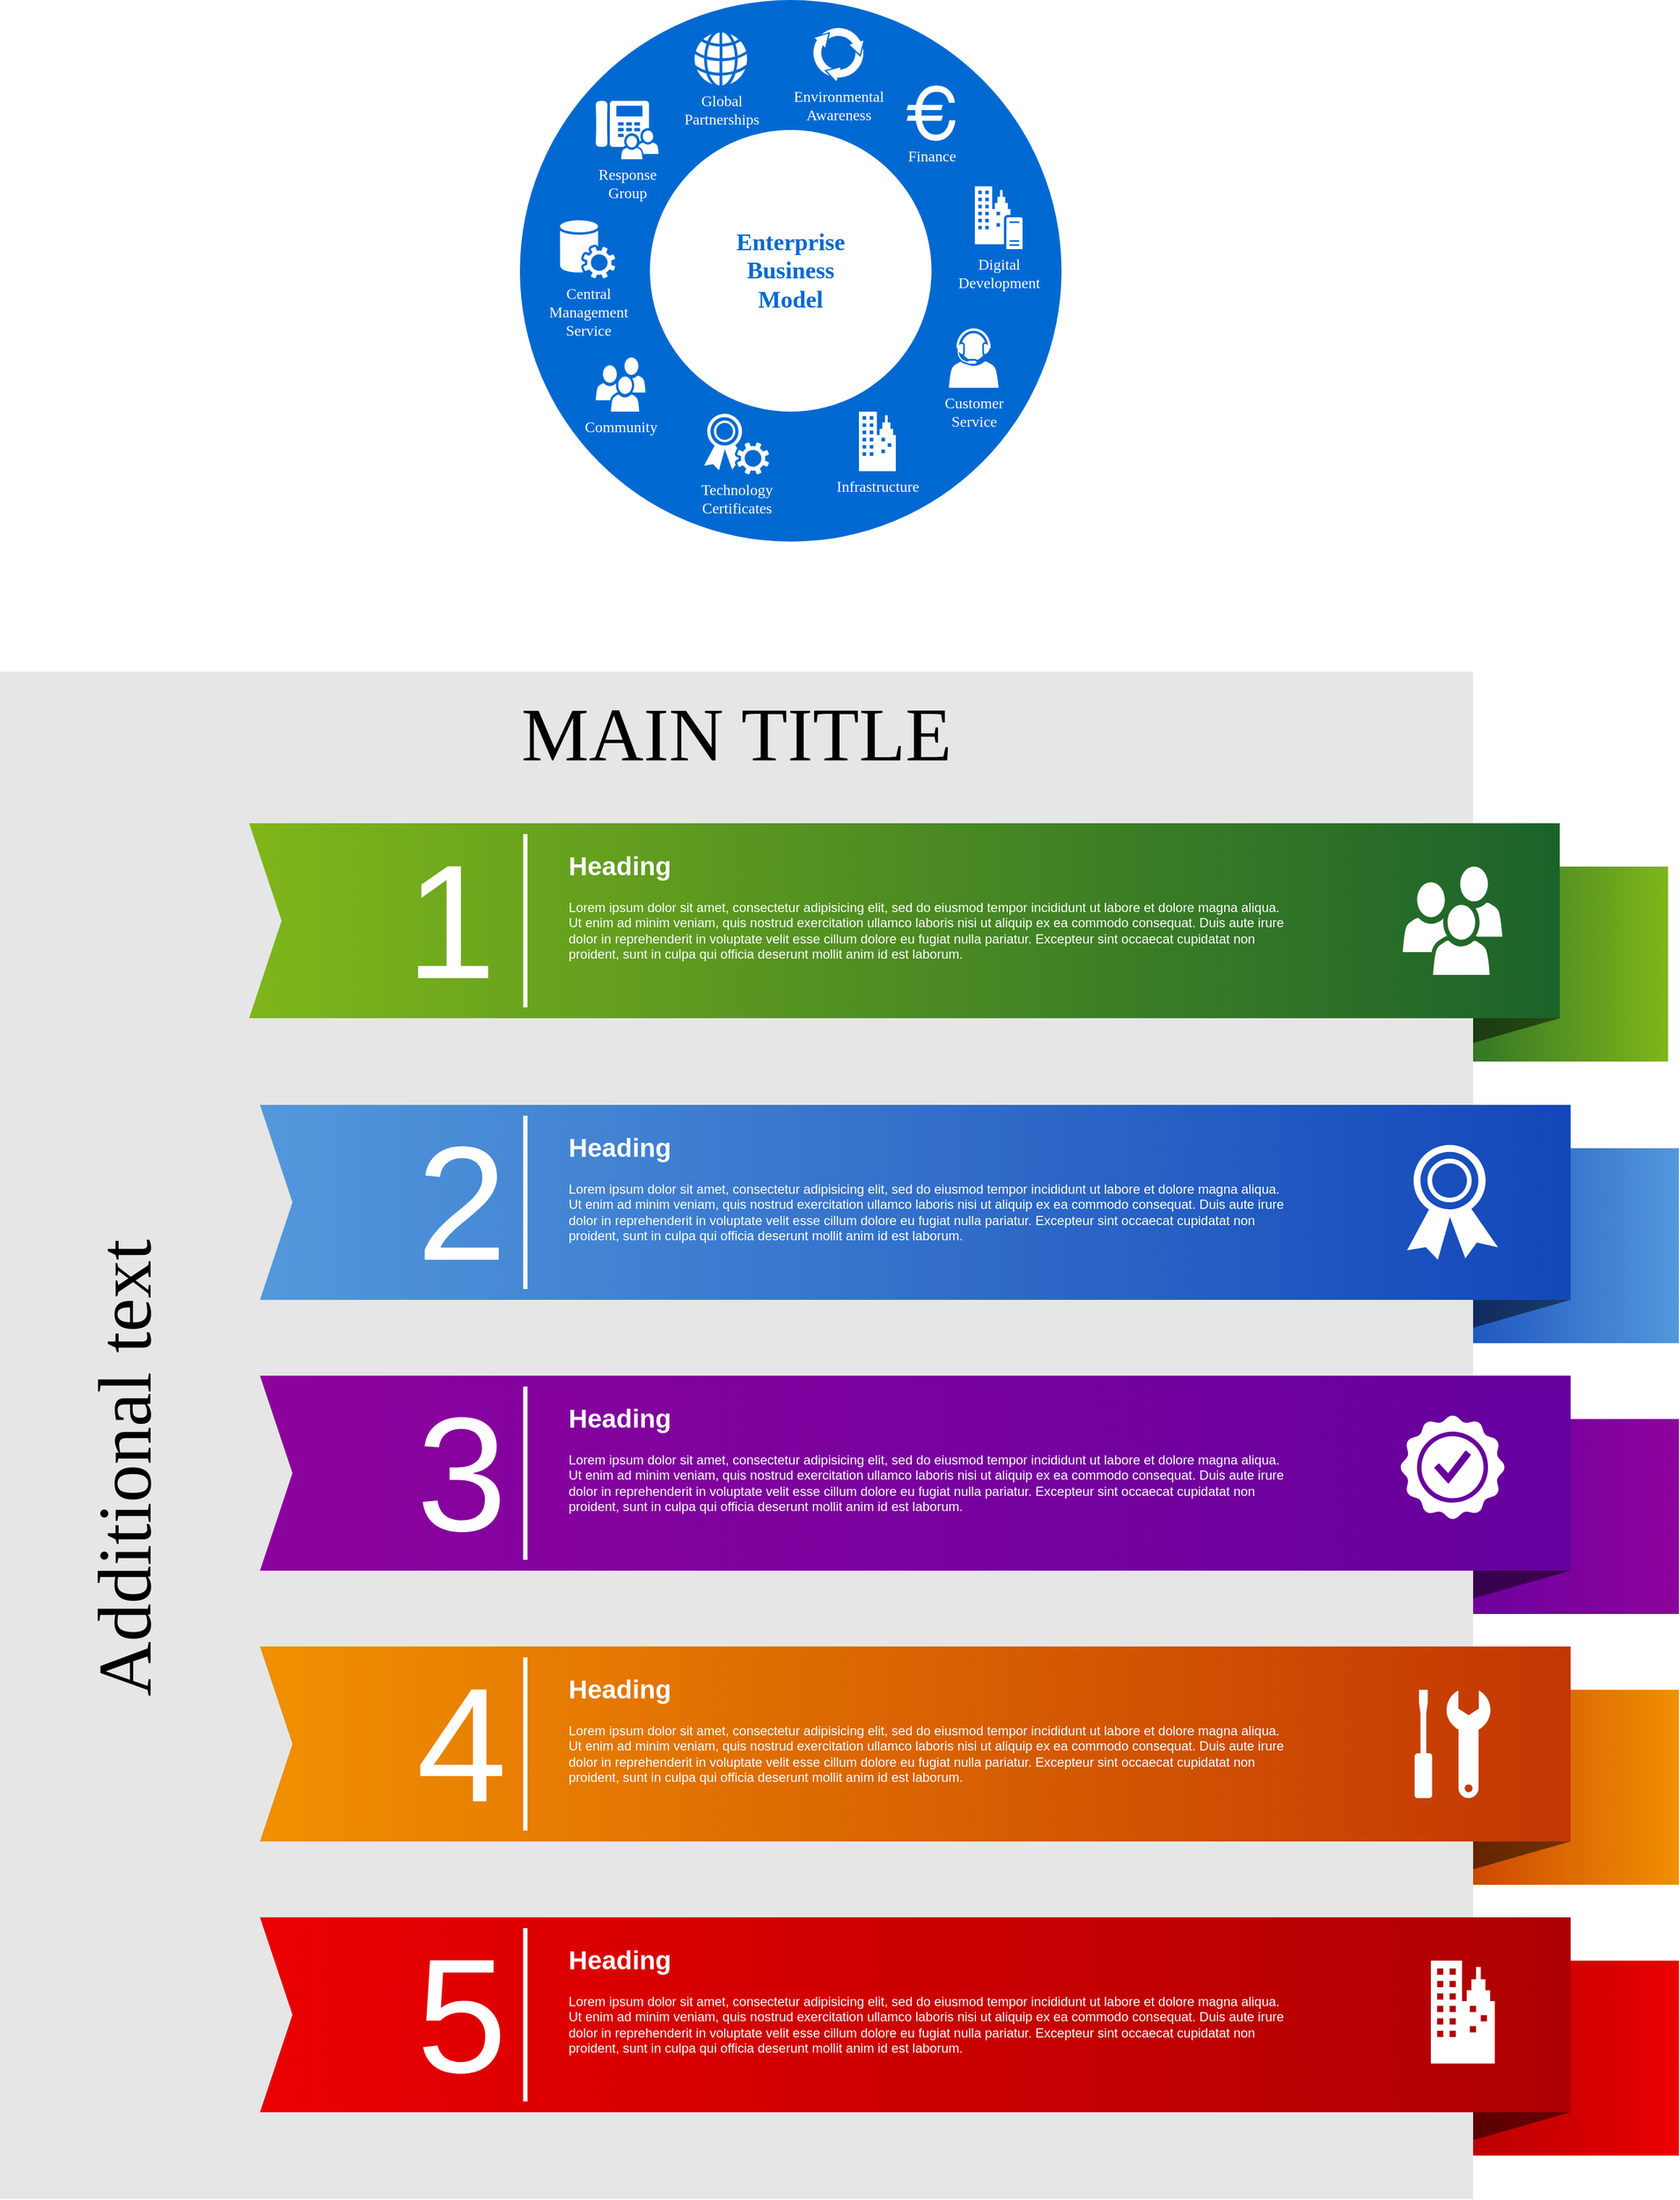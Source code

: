 <mxfile version="18.2.0" type="github">
  <diagram id="8YnZeBC7hz3DKTZKV3SI" name="Page-1">
    <mxGraphModel dx="1662" dy="762" grid="1" gridSize="10" guides="1" tooltips="1" connect="1" arrows="1" fold="1" page="1" pageScale="1" pageWidth="1600" pageHeight="900" math="0" shadow="0">
      <root>
        <mxCell id="0" />
        <mxCell id="1" parent="0" />
        <mxCell id="0U3BDuoGzoeypf5nkwV5-1" value="" style="ellipse;whiteSpace=wrap;html=1;rounded=0;shadow=0;comic=0;strokeWidth=1;fontFamily=Verdana;fontSize=14;strokeColor=none;fillColor=#0069D1;" vertex="1" parent="1">
          <mxGeometry x="480" y="80" width="500" height="500" as="geometry" />
        </mxCell>
        <mxCell id="0U3BDuoGzoeypf5nkwV5-2" value="Enterprise&lt;div&gt;Business&lt;/div&gt;&lt;div&gt;Model&lt;/div&gt;" style="ellipse;whiteSpace=wrap;html=1;rounded=0;shadow=0;comic=0;strokeWidth=1;fontFamily=Verdana;fontSize=22;strokeColor=none;fillColor=#ffffff;fontColor=#0069D1;fontStyle=1" vertex="1" parent="1">
          <mxGeometry x="600" y="200" width="260" height="260" as="geometry" />
        </mxCell>
        <mxCell id="0U3BDuoGzoeypf5nkwV5-3" value="Community" style="shadow=0;dashed=0;html=1;strokeColor=none;fillColor=#ffffff;labelPosition=center;verticalLabelPosition=bottom;verticalAlign=top;shape=mxgraph.office.users.users;rounded=0;comic=0;fontFamily=Verdana;fontSize=14;fontColor=#FFFFFF;" vertex="1" parent="1">
          <mxGeometry x="550" y="410" width="46" height="50" as="geometry" />
        </mxCell>
        <mxCell id="0U3BDuoGzoeypf5nkwV5-4" value="Customer&lt;div&gt;Service&lt;/div&gt;" style="shadow=0;dashed=0;html=1;strokeColor=none;fillColor=#ffffff;labelPosition=center;verticalLabelPosition=bottom;verticalAlign=top;shape=mxgraph.office.users.call_center_agent;rounded=0;comic=0;fontFamily=Verdana;fontSize=14;fontColor=#FFFFFF;" vertex="1" parent="1">
          <mxGeometry x="876" y="383" width="46" height="55" as="geometry" />
        </mxCell>
        <mxCell id="0U3BDuoGzoeypf5nkwV5-5" value="Response&lt;div&gt;Group&lt;/div&gt;" style="shadow=0;dashed=0;html=1;strokeColor=none;fillColor=#ffffff;labelPosition=center;verticalLabelPosition=bottom;verticalAlign=top;shape=mxgraph.office.users.response_group;rounded=0;comic=0;fontFamily=Verdana;fontSize=14;fontColor=#FFFFFF;" vertex="1" parent="1">
          <mxGeometry x="550" y="173" width="58" height="54" as="geometry" />
        </mxCell>
        <mxCell id="0U3BDuoGzoeypf5nkwV5-6" value="Central&lt;div&gt;Management&lt;/div&gt;&lt;div&gt;Service&lt;/div&gt;" style="shadow=0;dashed=0;html=1;strokeColor=none;fillColor=#ffffff;labelPosition=center;verticalLabelPosition=bottom;verticalAlign=top;shape=mxgraph.office.services.central_management_service;rounded=0;comic=0;fontFamily=Verdana;fontSize=14;fontColor=#FFFFFF;" vertex="1" parent="1">
          <mxGeometry x="517" y="283" width="51" height="54" as="geometry" />
        </mxCell>
        <mxCell id="0U3BDuoGzoeypf5nkwV5-7" value="Digital&lt;div&gt;Development&lt;/div&gt;" style="shadow=0;dashed=0;html=1;strokeColor=none;fillColor=#ffffff;labelPosition=center;verticalLabelPosition=bottom;verticalAlign=top;shape=mxgraph.office.servers.on_premises_server;rounded=0;comic=0;fontFamily=Verdana;fontSize=14;fontColor=#FFFFFF;" vertex="1" parent="1">
          <mxGeometry x="900" y="252" width="44" height="58" as="geometry" />
        </mxCell>
        <mxCell id="0U3BDuoGzoeypf5nkwV5-8" value="Technology&lt;div&gt;Certificates&lt;/div&gt;" style="shadow=0;dashed=0;html=1;strokeColor=none;fillColor=#ffffff;labelPosition=center;verticalLabelPosition=bottom;verticalAlign=top;shape=mxgraph.office.security.token_service;rounded=0;comic=0;fontFamily=Verdana;fontSize=14;fontColor=#FFFFFF;" vertex="1" parent="1">
          <mxGeometry x="650" y="462" width="60" height="56" as="geometry" />
        </mxCell>
        <mxCell id="0U3BDuoGzoeypf5nkwV5-9" value="Infrastructure" style="shadow=0;dashed=0;html=1;strokeColor=none;fillColor=#ffffff;labelPosition=center;verticalLabelPosition=bottom;verticalAlign=top;shape=mxgraph.office.concepts.on_premises;rounded=0;comic=0;fontFamily=Verdana;fontSize=14;fontColor=#FFFFFF;" vertex="1" parent="1">
          <mxGeometry x="793" y="460" width="34" height="55" as="geometry" />
        </mxCell>
        <mxCell id="0U3BDuoGzoeypf5nkwV5-10" value="Global&lt;div&gt;Partnerships&lt;/div&gt;" style="shadow=0;dashed=0;html=1;strokeColor=none;fillColor=#ffffff;labelPosition=center;verticalLabelPosition=bottom;verticalAlign=top;shape=mxgraph.office.concepts.globe_internet;rounded=0;comic=0;fontFamily=Verdana;fontSize=14;fontColor=#FFFFFF;" vertex="1" parent="1">
          <mxGeometry x="641" y="110" width="49" height="49" as="geometry" />
        </mxCell>
        <mxCell id="0U3BDuoGzoeypf5nkwV5-11" value="Environmental&lt;div&gt;Awareness&lt;/div&gt;" style="shadow=0;dashed=0;html=1;strokeColor=none;shape=mxgraph.mscae.general.continuous_cycle;fillColor=#ffffff;rounded=0;comic=0;fontFamily=Verdana;fontSize=14;fontColor=#FFFFFF;verticalAlign=top;labelPosition=center;verticalLabelPosition=bottom;align=center;" vertex="1" parent="1">
          <mxGeometry x="750" y="105" width="48" height="50" as="geometry" />
        </mxCell>
        <mxCell id="0U3BDuoGzoeypf5nkwV5-12" value="Finance" style="shape=mxgraph.signs.travel.euro;html=1;fillColor=#ffffff;strokeColor=none;verticalLabelPosition=bottom;verticalAlign=top;align=center;rounded=0;shadow=0;dashed=0;comic=0;fontFamily=Verdana;fontSize=14;fontColor=#FFFFFF;" vertex="1" parent="1">
          <mxGeometry x="837" y="159" width="45" height="51" as="geometry" />
        </mxCell>
        <mxCell id="0U3BDuoGzoeypf5nkwV5-13" value="" style="whiteSpace=wrap;html=1;rounded=0;shadow=0;dashed=0;strokeWidth=1;fontFamily=Tahoma;fontSize=10;fontColor=#FFFFFF;strokeColor=none;fillColor=#7FB61A;gradientColor=#1B622A;gradientDirection=west;" vertex="1" parent="1">
          <mxGeometry x="1300" y="880" width="240" height="180" as="geometry" />
        </mxCell>
        <mxCell id="0U3BDuoGzoeypf5nkwV5-14" value="" style="verticalLabelPosition=bottom;verticalAlign=top;html=1;strokeWidth=1;shape=mxgraph.basic.orthogonal_triangle;rounded=0;shadow=0;dashed=0;fontFamily=Tahoma;fontSize=10;fontColor=#FFFFFF;flipV=1;fillColor=#000000;strokeColor=none;opacity=50;" vertex="1" parent="1">
          <mxGeometry x="1300" y="1020" width="140" height="40" as="geometry" />
        </mxCell>
        <mxCell id="0U3BDuoGzoeypf5nkwV5-15" value="" style="whiteSpace=wrap;html=1;rounded=0;shadow=0;dashed=0;strokeWidth=1;fontFamily=Tahoma;fontSize=10;fontColor=#FFFFFF;strokeColor=none;fillColor=#5398DB;gradientColor=#1247B9;gradientDirection=west;" vertex="1" parent="1">
          <mxGeometry x="1310" y="1140" width="240" height="180" as="geometry" />
        </mxCell>
        <mxCell id="0U3BDuoGzoeypf5nkwV5-16" value="" style="verticalLabelPosition=bottom;verticalAlign=top;html=1;strokeWidth=1;shape=mxgraph.basic.orthogonal_triangle;rounded=0;shadow=0;dashed=0;fontFamily=Tahoma;fontSize=10;fontColor=#FFFFFF;flipV=1;fillColor=#000000;strokeColor=none;opacity=50;" vertex="1" parent="1">
          <mxGeometry x="1310" y="1280" width="140" height="40" as="geometry" />
        </mxCell>
        <mxCell id="0U3BDuoGzoeypf5nkwV5-17" value="" style="whiteSpace=wrap;html=1;rounded=0;shadow=0;dashed=0;strokeWidth=1;fontFamily=Tahoma;fontSize=10;fontColor=#FFFFFF;strokeColor=none;fillColor=#8D029D;gradientColor=#65009E;gradientDirection=west;" vertex="1" parent="1">
          <mxGeometry x="1310" y="1390" width="240" height="180" as="geometry" />
        </mxCell>
        <mxCell id="0U3BDuoGzoeypf5nkwV5-18" value="" style="verticalLabelPosition=bottom;verticalAlign=top;html=1;strokeWidth=1;shape=mxgraph.basic.orthogonal_triangle;rounded=0;shadow=0;dashed=0;fontFamily=Tahoma;fontSize=10;fontColor=#FFFFFF;flipV=1;fillColor=#000000;strokeColor=none;opacity=50;" vertex="1" parent="1">
          <mxGeometry x="1310" y="1530" width="140" height="40" as="geometry" />
        </mxCell>
        <mxCell id="0U3BDuoGzoeypf5nkwV5-19" value="" style="whiteSpace=wrap;html=1;rounded=0;shadow=0;dashed=0;strokeWidth=1;fontFamily=Tahoma;fontSize=10;fontColor=#FFFFFF;strokeColor=none;fillColor=#F19001;gradientColor=#C23603;gradientDirection=west;" vertex="1" parent="1">
          <mxGeometry x="1310" y="1640" width="240" height="180" as="geometry" />
        </mxCell>
        <mxCell id="0U3BDuoGzoeypf5nkwV5-20" value="" style="verticalLabelPosition=bottom;verticalAlign=top;html=1;strokeWidth=1;shape=mxgraph.basic.orthogonal_triangle;rounded=0;shadow=0;dashed=0;fontFamily=Tahoma;fontSize=10;fontColor=#FFFFFF;flipV=1;fillColor=#000000;strokeColor=none;opacity=50;" vertex="1" parent="1">
          <mxGeometry x="1310" y="1780" width="140" height="40" as="geometry" />
        </mxCell>
        <mxCell id="0U3BDuoGzoeypf5nkwV5-21" value="" style="whiteSpace=wrap;html=1;rounded=0;shadow=0;dashed=0;strokeWidth=1;fontFamily=Tahoma;fontSize=10;fontColor=#FFFFFF;strokeColor=none;fillColor=#EA0001;gradientColor=#AD0002;gradientDirection=west;" vertex="1" parent="1">
          <mxGeometry x="1310" y="1890" width="240" height="180" as="geometry" />
        </mxCell>
        <mxCell id="0U3BDuoGzoeypf5nkwV5-22" value="" style="verticalLabelPosition=bottom;verticalAlign=top;html=1;strokeWidth=1;shape=mxgraph.basic.orthogonal_triangle;rounded=0;shadow=0;dashed=0;fontFamily=Tahoma;fontSize=10;fontColor=#FFFFFF;flipV=1;fillColor=#000000;strokeColor=none;opacity=50;" vertex="1" parent="1">
          <mxGeometry x="1310" y="2030" width="140" height="40" as="geometry" />
        </mxCell>
        <mxCell id="0U3BDuoGzoeypf5nkwV5-23" value="MAIN TITLE" style="whiteSpace=wrap;html=1;rounded=0;shadow=0;dashed=0;strokeWidth=1;fillColor=#E6E6E6;fontFamily=Verdana;fontSize=70;strokeColor=none;verticalAlign=top;spacingTop=10;" vertex="1" parent="1">
          <mxGeometry y="700" width="1360" height="1410" as="geometry" />
        </mxCell>
        <mxCell id="0U3BDuoGzoeypf5nkwV5-24" value="" style="html=1;shadow=0;dashed=0;align=center;verticalAlign=middle;shape=mxgraph.arrows2.arrow;dy=0;dx=0;notch=30;rounded=0;strokeColor=none;strokeWidth=1;fillColor=#7FB61A;fontFamily=Tahoma;fontSize=10;fontColor=#FFFFFF;gradientColor=#1B622A;gradientDirection=east;" vertex="1" parent="1">
          <mxGeometry x="230" y="840" width="1210" height="180" as="geometry" />
        </mxCell>
        <mxCell id="0U3BDuoGzoeypf5nkwV5-25" value="" style="html=1;shadow=0;dashed=0;align=center;verticalAlign=middle;shape=mxgraph.arrows2.arrow;dy=0;dx=0;notch=30;rounded=0;strokeColor=none;strokeWidth=1;fillColor=#5398DB;fontFamily=Tahoma;fontSize=10;fontColor=#FFFFFF;gradientColor=#1247B9;gradientDirection=east;" vertex="1" parent="1">
          <mxGeometry x="240" y="1100" width="1210" height="180" as="geometry" />
        </mxCell>
        <mxCell id="0U3BDuoGzoeypf5nkwV5-26" value="" style="html=1;shadow=0;dashed=0;align=center;verticalAlign=middle;shape=mxgraph.arrows2.arrow;dy=0;dx=0;notch=30;rounded=0;strokeColor=none;strokeWidth=1;fillColor=#8D029D;fontFamily=Tahoma;fontSize=10;fontColor=#FFFFFF;gradientColor=#65009E;gradientDirection=east;" vertex="1" parent="1">
          <mxGeometry x="240" y="1350" width="1210" height="180" as="geometry" />
        </mxCell>
        <mxCell id="0U3BDuoGzoeypf5nkwV5-27" value="" style="html=1;shadow=0;dashed=0;align=center;verticalAlign=middle;shape=mxgraph.arrows2.arrow;dy=0;dx=0;notch=30;rounded=0;strokeColor=none;strokeWidth=1;fillColor=#F19001;fontFamily=Tahoma;fontSize=10;fontColor=#FFFFFF;gradientColor=#C23603;gradientDirection=east;" vertex="1" parent="1">
          <mxGeometry x="240" y="1600" width="1210" height="180" as="geometry" />
        </mxCell>
        <mxCell id="0U3BDuoGzoeypf5nkwV5-28" value="" style="html=1;shadow=0;dashed=0;align=center;verticalAlign=middle;shape=mxgraph.arrows2.arrow;dy=0;dx=0;notch=30;rounded=0;strokeColor=none;strokeWidth=1;fillColor=#EA0001;fontFamily=Tahoma;fontSize=10;fontColor=#FFFFFF;gradientColor=#AD0002;gradientDirection=east;" vertex="1" parent="1">
          <mxGeometry x="240" y="1850" width="1210" height="180" as="geometry" />
        </mxCell>
        <mxCell id="0U3BDuoGzoeypf5nkwV5-29" value="Additional text" style="text;html=1;strokeColor=none;fillColor=none;align=center;verticalAlign=middle;whiteSpace=wrap;rounded=0;shadow=0;dashed=0;fontFamily=Verdana;fontSize=70;horizontal=0;" vertex="1" parent="1">
          <mxGeometry x="50" y="840" width="130" height="1190" as="geometry" />
        </mxCell>
        <mxCell id="0U3BDuoGzoeypf5nkwV5-30" value="1" style="text;html=1;strokeColor=none;fillColor=none;align=right;verticalAlign=middle;whiteSpace=wrap;rounded=0;shadow=0;dashed=0;fontFamily=Helvetica;fontSize=150;fontColor=#FFFFFF;" vertex="1" parent="1">
          <mxGeometry x="260" y="840" width="200" height="180" as="geometry" />
        </mxCell>
        <mxCell id="0U3BDuoGzoeypf5nkwV5-31" value="2" style="text;html=1;strokeColor=none;fillColor=none;align=right;verticalAlign=middle;whiteSpace=wrap;rounded=0;shadow=0;dashed=0;fontFamily=Helvetica;fontSize=150;fontColor=#FFFFFF;" vertex="1" parent="1">
          <mxGeometry x="270" y="1100" width="200" height="180" as="geometry" />
        </mxCell>
        <mxCell id="0U3BDuoGzoeypf5nkwV5-32" value="3" style="text;html=1;strokeColor=none;fillColor=none;align=right;verticalAlign=middle;whiteSpace=wrap;rounded=0;shadow=0;dashed=0;fontFamily=Helvetica;fontSize=150;fontColor=#FFFFFF;" vertex="1" parent="1">
          <mxGeometry x="270" y="1350" width="200" height="180" as="geometry" />
        </mxCell>
        <mxCell id="0U3BDuoGzoeypf5nkwV5-33" value="4" style="text;html=1;strokeColor=none;fillColor=none;align=right;verticalAlign=middle;whiteSpace=wrap;rounded=0;shadow=0;dashed=0;fontFamily=Helvetica;fontSize=150;fontColor=#FFFFFF;" vertex="1" parent="1">
          <mxGeometry x="270" y="1600" width="200" height="180" as="geometry" />
        </mxCell>
        <mxCell id="0U3BDuoGzoeypf5nkwV5-34" value="5" style="text;html=1;strokeColor=none;fillColor=none;align=right;verticalAlign=middle;whiteSpace=wrap;rounded=0;shadow=0;dashed=0;fontFamily=Helvetica;fontSize=150;fontColor=#FFFFFF;" vertex="1" parent="1">
          <mxGeometry x="270" y="1850" width="200" height="180" as="geometry" />
        </mxCell>
        <mxCell id="0U3BDuoGzoeypf5nkwV5-35" value="" style="line;strokeWidth=4;direction=south;html=1;rounded=0;shadow=0;dashed=0;fillColor=none;gradientColor=#AD0002;fontFamily=Helvetica;fontSize=150;fontColor=#FFFFFF;align=right;strokeColor=#FFFFFF;" vertex="1" parent="1">
          <mxGeometry x="480" y="850" width="10" height="160" as="geometry" />
        </mxCell>
        <mxCell id="0U3BDuoGzoeypf5nkwV5-36" value="" style="line;strokeWidth=4;direction=south;html=1;rounded=0;shadow=0;dashed=0;fillColor=none;gradientColor=#AD0002;fontFamily=Helvetica;fontSize=150;fontColor=#FFFFFF;align=right;strokeColor=#FFFFFF;" vertex="1" parent="1">
          <mxGeometry x="480" y="1110" width="10" height="160" as="geometry" />
        </mxCell>
        <mxCell id="0U3BDuoGzoeypf5nkwV5-37" value="" style="line;strokeWidth=4;direction=south;html=1;rounded=0;shadow=0;dashed=0;fillColor=none;gradientColor=#AD0002;fontFamily=Helvetica;fontSize=150;fontColor=#FFFFFF;align=right;strokeColor=#FFFFFF;" vertex="1" parent="1">
          <mxGeometry x="480" y="1360" width="10" height="160" as="geometry" />
        </mxCell>
        <mxCell id="0U3BDuoGzoeypf5nkwV5-38" value="" style="line;strokeWidth=4;direction=south;html=1;rounded=0;shadow=0;dashed=0;fillColor=none;gradientColor=#AD0002;fontFamily=Helvetica;fontSize=150;fontColor=#FFFFFF;align=right;strokeColor=#FFFFFF;" vertex="1" parent="1">
          <mxGeometry x="480" y="1610" width="10" height="160" as="geometry" />
        </mxCell>
        <mxCell id="0U3BDuoGzoeypf5nkwV5-39" value="" style="line;strokeWidth=4;direction=south;html=1;rounded=0;shadow=0;dashed=0;fillColor=none;gradientColor=#AD0002;fontFamily=Helvetica;fontSize=150;fontColor=#FFFFFF;align=right;strokeColor=#FFFFFF;" vertex="1" parent="1">
          <mxGeometry x="480" y="1860" width="10" height="160" as="geometry" />
        </mxCell>
        <mxCell id="0U3BDuoGzoeypf5nkwV5-40" value="&lt;h1&gt;Heading&lt;/h1&gt;&lt;p&gt;L&lt;span&gt;orem ipsum dolor sit amet, consectetur adipisicing elit, sed do eiusmod tempor incididunt ut labore et dolore magna aliqua. Ut enim ad minim veniam, quis nostrud exercitation ullamco laboris nisi ut aliquip ex ea commodo consequat. Duis aute irure dolor in reprehenderit in voluptate velit esse cillum dolore eu fugiat nulla pariatur. Excepteur sint occaecat cupidatat non proident, sunt in culpa qui officia deserunt mollit anim id est laborum.&lt;/span&gt;&lt;/p&gt;" style="text;html=1;strokeColor=none;fillColor=none;spacing=5;spacingTop=-20;whiteSpace=wrap;overflow=hidden;rounded=0;shadow=0;dashed=0;fontFamily=Helvetica;fontSize=12;fontColor=#FFFFFF;align=left;" vertex="1" parent="1">
          <mxGeometry x="520" y="860" width="670" height="140" as="geometry" />
        </mxCell>
        <mxCell id="0U3BDuoGzoeypf5nkwV5-41" value="&lt;h1&gt;Heading&lt;/h1&gt;&lt;p&gt;L&lt;span&gt;orem ipsum dolor sit amet, consectetur adipisicing elit, sed do eiusmod tempor incididunt ut labore et dolore magna aliqua. Ut enim ad minim veniam, quis nostrud exercitation ullamco laboris nisi ut aliquip ex ea commodo consequat. Duis aute irure dolor in reprehenderit in voluptate velit esse cillum dolore eu fugiat nulla pariatur. Excepteur sint occaecat cupidatat non proident, sunt in culpa qui officia deserunt mollit anim id est laborum.&lt;/span&gt;&lt;/p&gt;" style="text;html=1;strokeColor=none;fillColor=none;spacing=5;spacingTop=-20;whiteSpace=wrap;overflow=hidden;rounded=0;shadow=0;dashed=0;fontFamily=Helvetica;fontSize=12;fontColor=#FFFFFF;align=left;" vertex="1" parent="1">
          <mxGeometry x="520" y="1120" width="670" height="140" as="geometry" />
        </mxCell>
        <mxCell id="0U3BDuoGzoeypf5nkwV5-42" value="&lt;h1&gt;Heading&lt;/h1&gt;&lt;p&gt;L&lt;span&gt;orem ipsum dolor sit amet, consectetur adipisicing elit, sed do eiusmod tempor incididunt ut labore et dolore magna aliqua. Ut enim ad minim veniam, quis nostrud exercitation ullamco laboris nisi ut aliquip ex ea commodo consequat. Duis aute irure dolor in reprehenderit in voluptate velit esse cillum dolore eu fugiat nulla pariatur. Excepteur sint occaecat cupidatat non proident, sunt in culpa qui officia deserunt mollit anim id est laborum.&lt;/span&gt;&lt;/p&gt;" style="text;html=1;strokeColor=none;fillColor=none;spacing=5;spacingTop=-20;whiteSpace=wrap;overflow=hidden;rounded=0;shadow=0;dashed=0;fontFamily=Helvetica;fontSize=12;fontColor=#FFFFFF;align=left;" vertex="1" parent="1">
          <mxGeometry x="520" y="1370" width="670" height="140" as="geometry" />
        </mxCell>
        <mxCell id="0U3BDuoGzoeypf5nkwV5-43" value="&lt;h1&gt;Heading&lt;/h1&gt;&lt;p&gt;L&lt;span&gt;orem ipsum dolor sit amet, consectetur adipisicing elit, sed do eiusmod tempor incididunt ut labore et dolore magna aliqua. Ut enim ad minim veniam, quis nostrud exercitation ullamco laboris nisi ut aliquip ex ea commodo consequat. Duis aute irure dolor in reprehenderit in voluptate velit esse cillum dolore eu fugiat nulla pariatur. Excepteur sint occaecat cupidatat non proident, sunt in culpa qui officia deserunt mollit anim id est laborum.&lt;/span&gt;&lt;/p&gt;" style="text;html=1;strokeColor=none;fillColor=none;spacing=5;spacingTop=-20;whiteSpace=wrap;overflow=hidden;rounded=0;shadow=0;dashed=0;fontFamily=Helvetica;fontSize=12;fontColor=#FFFFFF;align=left;" vertex="1" parent="1">
          <mxGeometry x="520" y="1620" width="670" height="140" as="geometry" />
        </mxCell>
        <mxCell id="0U3BDuoGzoeypf5nkwV5-44" value="&lt;h1&gt;Heading&lt;/h1&gt;&lt;p&gt;L&lt;span&gt;orem ipsum dolor sit amet, consectetur adipisicing elit, sed do eiusmod tempor incididunt ut labore et dolore magna aliqua. Ut enim ad minim veniam, quis nostrud exercitation ullamco laboris nisi ut aliquip ex ea commodo consequat. Duis aute irure dolor in reprehenderit in voluptate velit esse cillum dolore eu fugiat nulla pariatur. Excepteur sint occaecat cupidatat non proident, sunt in culpa qui officia deserunt mollit anim id est laborum.&lt;/span&gt;&lt;/p&gt;" style="text;html=1;strokeColor=none;fillColor=none;spacing=5;spacingTop=-20;whiteSpace=wrap;overflow=hidden;rounded=0;shadow=0;dashed=0;fontFamily=Helvetica;fontSize=12;fontColor=#FFFFFF;align=left;" vertex="1" parent="1">
          <mxGeometry x="520" y="1870" width="670" height="140" as="geometry" />
        </mxCell>
        <mxCell id="0U3BDuoGzoeypf5nkwV5-45" value="" style="shadow=0;dashed=0;html=1;strokeColor=none;fillColor=#FFFFFF;labelPosition=center;verticalLabelPosition=bottom;verticalAlign=top;shape=mxgraph.office.users.users;rounded=0;fontFamily=Helvetica;fontSize=12;fontColor=#FFFFFF;align=left;" vertex="1" parent="1">
          <mxGeometry x="1295.0" y="880" width="92" height="100" as="geometry" />
        </mxCell>
        <mxCell id="0U3BDuoGzoeypf5nkwV5-46" value="" style="shadow=0;dashed=0;html=1;strokeColor=none;fillColor=#FFFFFF;labelPosition=center;verticalLabelPosition=bottom;verticalAlign=top;shape=mxgraph.office.security.token;rounded=0;fontFamily=Helvetica;fontSize=12;fontColor=#FFFFFF;align=left;" vertex="1" parent="1">
          <mxGeometry x="1299.0" y="1137" width="84" height="106" as="geometry" />
        </mxCell>
        <mxCell id="0U3BDuoGzoeypf5nkwV5-47" value="" style="shadow=0;dashed=0;html=1;strokeColor=none;fillColor=#FFFFFF;labelPosition=center;verticalLabelPosition=bottom;verticalAlign=top;shape=mxgraph.office.concepts.best_practices;rounded=0;fontFamily=Helvetica;fontSize=12;fontColor=#FFFFFF;align=left;" vertex="1" parent="1">
          <mxGeometry x="1292.5" y="1386" width="97" height="97" as="geometry" />
        </mxCell>
        <mxCell id="0U3BDuoGzoeypf5nkwV5-48" value="" style="shadow=0;dashed=0;html=1;strokeColor=none;fillColor=#FFFFFF;labelPosition=center;verticalLabelPosition=bottom;verticalAlign=top;shape=mxgraph.office.concepts.maintenance;rounded=0;fontFamily=Helvetica;fontSize=12;fontColor=#FFFFFF;align=left;" vertex="1" parent="1">
          <mxGeometry x="1306" y="1640" width="70" height="100" as="geometry" />
        </mxCell>
        <mxCell id="0U3BDuoGzoeypf5nkwV5-49" value="" style="shadow=0;dashed=0;html=1;strokeColor=none;fillColor=#FFFFFF;labelPosition=center;verticalLabelPosition=bottom;verticalAlign=top;shape=mxgraph.office.concepts.on_premises;rounded=0;fontFamily=Helvetica;fontSize=12;fontColor=#FFFFFF;align=left;" vertex="1" parent="1">
          <mxGeometry x="1321" y="1890" width="59" height="95" as="geometry" />
        </mxCell>
      </root>
    </mxGraphModel>
  </diagram>
</mxfile>
